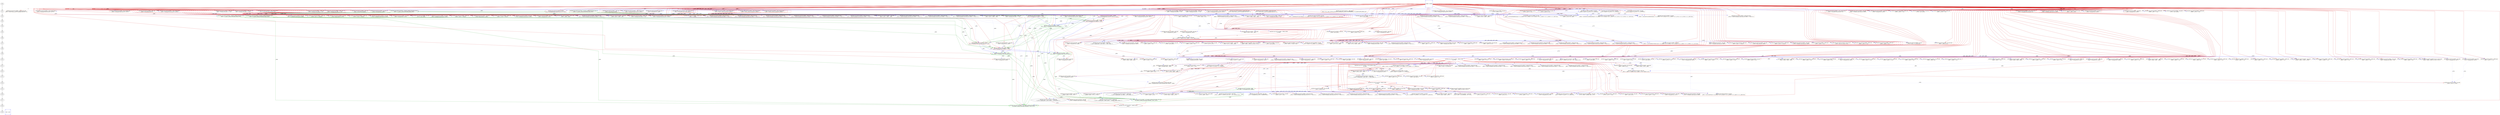 digraph G {
//Scheduling solution
splines=polyline;
//Control Step: 0
CS0 [style=plaintext]
{rank=same; CS0 0 ;}
//Control Step: 1
CS1 [style=plaintext]
{rank=same; CS1 36 13 8 31 37 95 109 51 94 105 106 27 5 4 10 16 30 46 54 88 103 110 2 7 14 53 85 102 34 104 107 32 3 57 25 28 6 26 86 89 77 56 12 108 45 11 29 9 17 ;}
//Control Step: 2
CS2 [style=plaintext]
{rank=same; CS2 81 92 99 101 18 21 60 80 91 58 19 24 44 75 78 93 55 38 100 23 67 22 47 64 71 73 68 74 52 20 63 42 69 76 50 48 49 59 70 41 33 79 87 15 72 90 96 40 43 39 97 98 ;}
//Control Step: 3
CS3 [style=plaintext]
{rank=same; CS3 35 ;}
//Control Step: 4
CS4 [style=plaintext]
{rank=same; CS4 61 ;}
//Control Step: 5
CS5 [style=plaintext]
{rank=same; CS5 82 83 84 66 62 111 65 ;}
//Control Step: 6
CS6 [style=plaintext]
{rank=same; CS6 113 ;}
//Control Step: 7
CS7 [style=plaintext]
{rank=same; CS7 134 158 157 138 140 162 163 117 112 147 161 129 116 160 156 118 152 146 114 139 133 136 145 154 155 142 137 119 132 115 164 153 159 131 130 135 141 143 144 ;}
//Control Step: 8
CS8 [style=plaintext]
{rank=same; CS8 120 ;}
//Control Step: 9
CS9 [style=plaintext]
{rank=same; CS9 121 122 ;}
//Control Step: 10
CS10 [style=plaintext]
{rank=same; CS10 214 189 182 216 196 169 171 125 178 148 203 208 179 188 205 151 177 192 197 194 149 191 217 185 210 167 168 174 211 218 213 209 124 170 126 184 123 173 183 198 190 202 172 181 206 165 212 180 201 199 215 127 186 195 200 187 219 193 176 166 175 207 128 204 150 ;}
//Control Step: 11
CS11 [style=plaintext]
{rank=same; CS11 226 228 232 229 231 236 237 227 233 234 221 235 230 ;}
//Control Step: 12
CS12 [style=plaintext]
{rank=same; CS12 244 240 238 243 242 241 ;}
//Control Step: 13
CS13 [style=plaintext]
{rank=same; CS13 247 246 248 239 245 ;}
//Control Step: 14
CS14 [style=plaintext]
{rank=same; CS14 220 222 223 ;}
//Control Step: 15
CS15 [style=plaintext]
{rank=same; CS15 256 255 260 225 257 258 261 259 ;}
//Control Step: 16
CS16 [style=plaintext]
{rank=same; CS16 275 224 271 286 265 267 281 287 288 266 273 279 278 264 276 272 268 262 280 282 270 274 277 283 263 269 284 285 ;}
//Control Step: 17
CS17 [style=plaintext]
{rank=same; CS17 251 250 249 253 ;}
//Control Step: 18
CS18 [style=plaintext]
{rank=same; CS18 252 254 ;}
//Control Step: 19
CS19 [style=plaintext]
{rank=same; CS19 1 ;}
CS0-> CS1;
CS1-> CS2;
CS2-> CS3;
CS3-> CS4;
CS4-> CS5;
CS5-> CS6;
CS6-> CS7;
CS7-> CS8;
CS8-> CS9;
CS9-> CS10;
CS10-> CS11;
CS11-> CS12;
CS12-> CS13;
CS13-> CS14;
CS14-> CS15;
CS15-> CS16;
CS16-> CS17;
CS17-> CS18;
CS18-> CS19;
0[color=blue,shape=Msquare,label="ENTRY - ENTRY"];
1[color=blue,shape=Msquare,label="EXIT - EXIT"];
2[color=burlywood,shape=box,label="add_float_top_424776_424806 - addr_expr\n_9561 = (&(internal_424865));\n"];
3[color=burlywood,shape=box,label="add_float_top_424776_424807 - addr_expr\n_9562 = (&(internal_424869));\n"];
4[color=burlywood,shape=box,label="add_float_top_424776_424808 - addr_expr\n_9563 = (&(internal_424873));\n"];
5[color=burlywood,shape=box,label="add_float_top_424776_424809 - view_convert_expr\n_9564 = ((unsigned long long int*) (a));\n"];
6[color=green,shape=box,label="add_float_top_424776_425780 - a_bambu_artificial_ParmMgr_Read\n_9832 = a_bambu_artificial_ParmMgr_Read(_9564);\n"];
7[color=burlywood,shape=box,label="add_float_top_424776_425782 - nop_expr\n_9566 = (unsigned long long int) (_9832);\n"];
8[color=burlywood,shape=box,label="add_float_top_424776_424811 - nop_expr\n_9567 = (unsigned int) (_9566);\n"];
9[color=burlywood,shape=box,label="add_float_top_424776_424812 - lshift_expr\n_9568 = _9567 << (6u);\n"];
10[color=burlywood,shape=box,label="add_float_top_424776_425501 - nop_expr\n_9742 = (int) (_9568);\n"];
11[color=burlywood,shape=box,label="add_float_top_424776_424813 - rshift_expr\n_9569 = _9742 >> (6u);\n"];
12[color=burlywood,shape=box,label="add_float_top_424776_424815 - view_convert_expr\n_9571 = ((unsigned long long int*) (_9561));\n"];
13[color=red,shape=box,label="add_float_top_424776_424816 - STORE\nif(1u) (*((unsigned long long int*)(_9571))) = 0LLU;\n"];
14[color=burlywood,shape=box,label="add_float_top_424776_425503 - nop_expr\n_9743 = (unsigned int) (_9569);\n"];
15[color=red,shape=box,label="add_float_top_424776_424818 - STORE\nif(1u) (*((unsigned int*)(_9561))) = _9743;\n"];
16[color=burlywood,shape=box,label="add_float_top_424776_424819 - pointer_plus_expr\n_9575 = (struct class_ac_int*)(((unsigned char*)a) + 8);\n"];
17[color=burlywood,shape=box,label="add_float_top_424776_424820 - view_convert_expr\n_9576 = ((unsigned long long int*) (_9575));\n"];
18[color=green,shape=box,label="add_float_top_424776_425786 - a_bambu_artificial_ParmMgr_Read\n_9833 = a_bambu_artificial_ParmMgr_Read(_9576);\n"];
19[color=burlywood,shape=box,label="add_float_top_424776_425788 - nop_expr\n_9577 = (unsigned long long int) (_9833);\n"];
20[color=burlywood,shape=box,label="add_float_top_424776_424822 - lshift_expr\n_9578 = _9577 << (56LLU);\n"];
21[color=burlywood,shape=box,label="add_float_top_424776_425506 - nop_expr\n_9744 = (long long int) (_9578);\n"];
22[color=burlywood,shape=box,label="add_float_top_424776_424823 - rshift_expr\n_9579 = _9744 >> (56LLU);\n"];
23[color=burlywood,shape=box,label="add_float_top_424776_425509 - nop_expr\n_9745 = (unsigned long long int) (_9579);\n"];
24[color=burlywood,shape=box,label="add_float_top_424776_424824 - nop_expr\n_9580 = (unsigned int) (_9745);\n"];
25[color=burlywood,shape=box,label="add_float_top_424776_424825 - view_convert_expr\n_9581 = ((unsigned long long int*) (b));\n"];
26[color=green,shape=box,label="add_float_top_424776_425798 - b_bambu_artificial_ParmMgr_Read\n_9834 = b_bambu_artificial_ParmMgr_Read(_9581);\n"];
27[color=burlywood,shape=box,label="add_float_top_424776_425800 - nop_expr\n_9582 = (unsigned long long int) (_9834);\n"];
28[color=burlywood,shape=box,label="add_float_top_424776_424827 - nop_expr\n_9583 = (unsigned int) (_9582);\n"];
29[color=burlywood,shape=box,label="add_float_top_424776_424828 - lshift_expr\n_9584 = _9583 << (6u);\n"];
30[color=burlywood,shape=box,label="add_float_top_424776_425512 - nop_expr\n_9746 = (int) (_9584);\n"];
31[color=burlywood,shape=box,label="add_float_top_424776_424829 - rshift_expr\n_9585 = _9746 >> (6u);\n"];
32[color=burlywood,shape=box,label="add_float_top_424776_424831 - view_convert_expr\n_9587 = ((unsigned long long int*) (_9562));\n"];
33[color=red,shape=box,label="add_float_top_424776_424832 - STORE\nif(1u) (*((unsigned long long int*)(_9587))) = 0LLU;\n"];
34[color=burlywood,shape=box,label="add_float_top_424776_425514 - nop_expr\n_9747 = (unsigned int) (_9585);\n"];
35[color=red,shape=box,label="add_float_top_424776_424834 - STORE\nif(1u) (*((unsigned int*)(_9562))) = _9747;\n"];
36[color=burlywood,shape=box,label="add_float_top_424776_424835 - pointer_plus_expr\n_9591 = (struct class_ac_int*)(((unsigned char*)b) + 8);\n"];
37[color=burlywood,shape=box,label="add_float_top_424776_424836 - view_convert_expr\n_9592 = ((unsigned long long int*) (_9591));\n"];
38[color=green,shape=box,label="add_float_top_424776_425804 - b_bambu_artificial_ParmMgr_Read\n_9835 = b_bambu_artificial_ParmMgr_Read(_9592);\n"];
39[color=burlywood,shape=box,label="add_float_top_424776_425806 - nop_expr\n_9593 = (unsigned long long int) (_9835);\n"];
40[color=burlywood,shape=box,label="add_float_top_424776_424838 - lshift_expr\n_9594 = _9593 << (56LLU);\n"];
41[color=burlywood,shape=box,label="add_float_top_424776_425517 - nop_expr\n_9748 = (long long int) (_9594);\n"];
42[color=burlywood,shape=box,label="add_float_top_424776_424839 - rshift_expr\n_9595 = _9748 >> (56LLU);\n"];
43[color=burlywood,shape=box,label="add_float_top_424776_425520 - nop_expr\n_9749 = (unsigned long long int) (_9595);\n"];
44[color=burlywood,shape=box,label="add_float_top_424776_424840 - nop_expr\n_9596 = (unsigned int) (_9749);\n"];
45[color=burlywood,shape=box,label="add_float_top_424776_425526 - eq_expr\n_9750 = _9567 == (0u);\n"];
46[color=burlywood,shape=box,label="add_float_top_424776_425529 - eq_expr\n_9751 = _9583 == (0u);\n"];
47[color=burlywood,shape=box,label="add_float_top_424776_424843 - minus_expr\n_9599 = _9580 - _9596;\n"];
48[color=burlywood,shape=box,label="add_float_top_424776_424846 - negate_expr\n_9602 =  -(_9599);\n"];
49[color=burlywood,shape=box,label="add_float_top_424776_426340 - extract_bit_expr\n_9972 = (_Bool)(((unsigned long long int)(_9599) >> 31LLU) & 1);\n"];
50[color=burlywood,shape=box,label="add_float_top_424776_424847 - cond_expr\n_9603 = _9972 ? _9602 : _9599;\n"];
51[color=burlywood,shape=box,label="add_float_top_424776_425544 - lut_expr\n_9755 = (14LLU>>(((_9751)<<1) | (_9750)))&1;\n"];
52[color=burlywood,shape=box,label="add_float_top_424776_424848 - cond_expr\n_9604 = _9755 ? 0u : _9603;\n"];
53[color=burlywood,shape=box,label="add_float_top_424776_424850 - view_convert_expr\n_9606 = ((struct class_ac_fixed_0*) (_9562));\n"];
54[color=burlywood,shape=box,label="add_float_top_424776_424851 - view_convert_expr\n_9607 = ((struct class_ac_fixed_0*) (_9561));\n"];
55[color=burlywood,shape=box,label="add_float_top_424776_426344 - extract_bit_expr\n_9973 = (_Bool)(((unsigned long long int)(_9599) >> 31LLU) & 1);\n"];
56[color=burlywood,shape=box,label="add_float_top_424776_425846 - rshift_expr\n_9839 = (unsigned int)_9607 >> (3u);\n"];
57[color=burlywood,shape=box,label="add_float_top_424776_425851 - rshift_expr\n_9840 = (unsigned int)_9606 >> (3u);\n"];
58[color=burlywood,shape=box,label="add_float_top_424776_424852 - cond_expr\n_9841 = _9973 ? _9839 : _9840;\n"];
59[color=burlywood,shape=box,label="add_float_top_424776_425855 - lshift_expr\n_9608 = (unsigned int)_9841 << (3u);\n"];
60[color=burlywood,shape=box,label="add_float_top_424776_424853 - view_convert_expr\n_9609 = ((unsigned long long int*) (_9608));\n"];
61[color=green,shape=box,label="add_float_top_424776_424854 - LOAD\nif(1u) _9610 = (*((unsigned long long int*)(_9609)));\n"];
62[color=burlywood,shape=box,label="add_float_top_424776_424855 - nop_expr\n_9611 = (unsigned int) (_9610);\n"];
63[color=burlywood,shape=box,label="add_float_top_424776_424856 - bit_and_expr\n_9612 = _9604 & (31u);\n"];
64[color=burlywood,shape=box,label="add_float_top_424776_425552 - gt_expr\n_9758 = _9604 > (31u);\n"];
65[color=burlywood,shape=box,label="add_float_top_424776_425556 - nop_expr\n_9759 = (int) (_9611);\n"];
66[color=burlywood,shape=box,label="add_float_top_424776_424859 - rshift_expr\n_9615 = _9759 >> (31u);\n"];
67[color=burlywood,shape=box,label="add_float_top_424776_426540 - extract_bit_expr\n_10023 = (_Bool)(((unsigned long long int)(_9602) >> 0LLU) & 1);\n"];
68[color=burlywood,shape=box,label="add_float_top_424776_426543 - extract_bit_expr\n_10024 = (_Bool)(((unsigned long long int)(_9599) >> 0LLU) & 1);\n"];
69[color=burlywood,shape=box,label="add_float_top_424776_426547 - extract_bit_expr\n_10025 = (_Bool)(((unsigned long long int)(_9602) >> 1LLU) & 1);\n"];
70[color=burlywood,shape=box,label="add_float_top_424776_426550 - extract_bit_expr\n_10026 = (_Bool)(((unsigned long long int)(_9599) >> 1LLU) & 1);\n"];
71[color=burlywood,shape=box,label="add_float_top_424776_426554 - extract_bit_expr\n_10027 = (_Bool)(((unsigned long long int)(_9602) >> 2LLU) & 1);\n"];
72[color=burlywood,shape=box,label="add_float_top_424776_426557 - extract_bit_expr\n_10028 = (_Bool)(((unsigned long long int)(_9599) >> 2LLU) & 1);\n"];
73[color=burlywood,shape=box,label="add_float_top_424776_426561 - extract_bit_expr\n_10029 = (_Bool)(((unsigned long long int)(_9602) >> 3LLU) & 1);\n"];
74[color=burlywood,shape=box,label="add_float_top_424776_426564 - extract_bit_expr\n_10030 = (_Bool)(((unsigned long long int)(_9599) >> 3LLU) & 1);\n"];
75[color=burlywood,shape=box,label="add_float_top_424776_426568 - extract_bit_expr\n_10031 = (_Bool)(((unsigned long long int)(_9602) >> 4LLU) & 1);\n"];
76[color=burlywood,shape=box,label="add_float_top_424776_426571 - extract_bit_expr\n_10032 = (_Bool)(((unsigned long long int)(_9599) >> 4LLU) & 1);\n"];
77[color=burlywood,shape=box,label="add_float_top_424776_426804 - lut_expr\n_10092 = (1LLU>>(((_9751)<<1) | (_9750)))&1;\n"];
78[color=burlywood,shape=box,label="add_float_top_424776_426808 - lut_expr\n_10093 = (9575818564993023LLU>>(((_10092)<<5) | ((_10032)<<4) | ((_10031)<<3) | ((_10030)<<2) | ((_10029)<<1) | (_9972)))&1;\n"];
79[color=burlywood,shape=box,label="add_float_top_424776_426812 - lut_expr\n_10094 = (18230287613300834304LLU>>(((_10093)<<5) | ((_10028)<<4) | ((_10027)<<3) | ((_9751)<<2) | ((_9750)<<1) | (_9972)))&1;\n"];
80[color=burlywood,shape=box,label="add_float_top_424776_426815 - lut_expr\n_10095 = (18230287613300834304LLU>>(((_10094)<<5) | ((_10026)<<4) | ((_10025)<<3) | ((_9751)<<2) | ((_9750)<<1) | (_9972)))&1;\n"];
81[color=burlywood,shape=box,label="add_float_top_424776_425559 - lut_expr\n_9760 = (18385945478723337984LLU>>(((_10095)<<5) | ((_10092)<<4) | ((_9758)<<3) | ((_10024)<<2) | ((_10023)<<1) | (_9972)))&1;\n"];
82[color=burlywood,shape=box,label="add_float_top_424776_425566 - nop_expr\n_9763 = (unsigned int) (_9615);\n"];
83[color=burlywood,shape=box,label="add_float_top_424776_425561 - nop_expr\n_9761 = (unsigned int) (_9615);\n"];
84[color=burlywood,shape=box,label="add_float_top_424776_425021 - cond_expr\n_9618 = _9758 ? _9761 : _9611;\n"];
85[color=burlywood,shape=box,label="add_float_top_424776_425031 - view_convert_expr\n_9621 = ((unsigned long long int*) (_9563));\n"];
86[color=burlywood,shape=box,label="add_float_top_424776_425037 - view_convert_expr\n_9627 = ((struct class_ac_fixed_0*) (_9563));\n"];
87[color=burlywood,shape=box,label="add_float_top_424776_426368 - extract_bit_expr\n_9979 = (_Bool)(((unsigned long long int)(_9599) >> 31LLU) & 1);\n"];
88[color=burlywood,shape=box,label="add_float_top_424776_425870 - rshift_expr\n_9846 = (unsigned int)_9627 >> (3u);\n"];
89[color=burlywood,shape=box,label="add_float_top_424776_425873 - rshift_expr\n_9847 = (unsigned int)_9607 >> (3u);\n"];
90[color=burlywood,shape=box,label="add_float_top_424776_425038 - cond_expr\n_9848 = _9979 ? _9846 : _9847;\n"];
91[color=burlywood,shape=box,label="add_float_top_424776_425877 - lshift_expr\n_9628 = (unsigned int)_9848 << (3u);\n"];
92[color=burlywood,shape=box,label="add_float_top_424776_425039 - view_convert_expr\n_9629 = ((unsigned long long int*) (_9628));\n"];
93[color=burlywood,shape=box,label="add_float_top_424776_426372 - extract_bit_expr\n_9980 = (_Bool)(((unsigned long long int)(_9599) >> 31LLU) & 1);\n"];
94[color=burlywood,shape=box,label="add_float_top_424776_425884 - rshift_expr\n_9851 = (unsigned int)_9606 >> (3u);\n"];
95[color=burlywood,shape=box,label="add_float_top_424776_425887 - rshift_expr\n_9852 = (unsigned int)_9627 >> (3u);\n"];
96[color=burlywood,shape=box,label="add_float_top_424776_425041 - cond_expr\n_9853 = _9980 ? _9851 : _9852;\n"];
97[color=burlywood,shape=box,label="add_float_top_424776_425891 - lshift_expr\n_9631 = (unsigned int)_9853 << (3u);\n"];
98[color=burlywood,shape=box,label="add_float_top_424776_425042 - view_convert_expr\n_9632 = ((unsigned long long int*) (_9631));\n"];
99[color=burlywood,shape=box,label="add_float_top_424776_425049 - cond_expr\n_9639 = _9750 ? _9596 : _9580;\n"];
100[color=burlywood,shape=box,label="add_float_top_424776_425586 - nop_expr\n_9770 = (int) (_9580);\n"];
101[color=burlywood,shape=box,label="add_float_top_424776_425588 - nop_expr\n_9771 = (int) (_9596);\n"];
102[color=burlywood,shape=box,label="add_float_top_424776_425597 - lut_expr\n_9774 = (14LLU>>(((_9751)<<1) | (_9750)))&1;\n"];
103[color=burlywood,shape=box,label="add_float_top_424776_425053 - bit_ior_expr\n_9643 = _9582 | _9566;\n"];
104[color=burlywood,shape=box,label="add_float_top_424776_425054 - nop_expr\n_9644 = (unsigned int) (_9643);\n"];
105[color=burlywood,shape=box,label="add_float_top_424776_425599 - eq_expr\n_9775 = _9644 == (0u);\n"];
106[color=burlywood,shape=box,label="add_float_top_424776_425711 - addr_expr\n_9814 = (&(__const__ZN10ac_private20iv_leading_bits_baseILi1ELb0EEEjRKNS_7iv_baseIXT_EXT0_EEEbi_tab));\n"];
107[color=burlywood,shape=box,label="add_float_top_424776_425706 - view_convert_expr\n_9812 = ((unsigned char(*)[16]) (_9814));\n"];
108[color=burlywood,shape=box,label="add_float_top_424776_425245 - view_convert_expr\n_9727 = ((unsigned long long int*) (res));\n"];
109[color=burlywood,shape=box,label="add_float_top_424776_425248 - pointer_plus_expr\n_9730 = (struct class_ac_int*)(((unsigned char*)res) + 8);\n"];
110[color=burlywood,shape=box,label="add_float_top_424776_425249 - view_convert_expr\n_9731 = ((unsigned long long int*) (_9730));\n"];
111[color=red,shape=diamond,label="add_float_top_424776_424861 - READ_COND\nif (_9760)\n"];
112[label="add_float_top_424776_425029 - gimple_phi\n/* _9619 = gimple_phi(<_9618, BB2>, <_9617, BB4>) */\n"];
113[color=burlywood,shape=box,label="add_float_top_424776_425025 - fshl_expr\n_9617 = (_9763 << (_9612 % 32)) | (_9611 >> (32 - (_9612 % 32)));\n"];
114[color=burlywood,shape=box,label="add_float_top_424776_425030 - nop_expr\n_9620 = (unsigned long long int) (_9619);\n"];
115[color=red,shape=box,label="add_float_top_424776_425032 - STORE\nif(1u) (*((unsigned long long int*)(_9621))) = _9620;\n"];
116[color=burlywood,shape=box,label="add_float_top_424776_425033 - lshift_expr\n_9623 = _9619 << (6u);\n"];
117[color=burlywood,shape=box,label="add_float_top_424776_425569 - nop_expr\n_9764 = (int) (_9623);\n"];
118[color=burlywood,shape=box,label="add_float_top_424776_425034 - rshift_expr\n_9624 = _9764 >> (6u);\n"];
119[color=burlywood,shape=box,label="add_float_top_424776_425571 - nop_expr\n_9765 = (unsigned int) (_9624);\n"];
120[color=red,shape=box,label="add_float_top_424776_425036 - STORE\nif(1u) (*((unsigned int*)(_9563))) = _9765;\n"];
121[color=green,shape=box,label="add_float_top_424776_425040 - LOAD\nif(1u) _9630 = (*((unsigned long long int*)(_9629)));\n"];
122[color=green,shape=box,label="add_float_top_424776_425043 - LOAD\nif(1u) _9633 = (*((unsigned long long int*)(_9632)));\n"];
123[color=burlywood,shape=box,label="add_float_top_424776_425044 - nop_expr\n_9634 = (unsigned int) (_9630);\n"];
124[color=burlywood,shape=box,label="add_float_top_424776_425045 - nop_expr\n_9635 = (unsigned int) (_9633);\n"];
125[color=burlywood,shape=box,label="add_float_top_424776_425046 - plus_expr\n_9636 = (unsigned int)(_9635 + _9634);\n"];
126[color=burlywood,shape=box,label="add_float_top_424776_425047 - lshift_expr\n_9637 = _9636 << (6u);\n"];
127[color=burlywood,shape=box,label="add_float_top_424776_425580 - nop_expr\n_9768 = (int) (_9637);\n"];
128[color=burlywood,shape=box,label="add_float_top_424776_425048 - rshift_expr\n_9638 = _9768 >> (7u);\n"];
129[color=burlywood,shape=box,label="add_float_top_424776_425590 - gt_expr\n_9772 = _9770 > _9771;\n"];
130[color=burlywood,shape=box,label="add_float_top_424776_425051 - cond_expr\n_9641 = _9772 ? _9580 : _9596;\n"];
131[color=burlywood,shape=box,label="add_float_top_424776_425052 - cond_expr\n_9642 = _9774 ? _9639 : _9641;\n"];
132[color=burlywood,shape=box,label="add_float_top_424776_425056 - plus_expr\n_9646 = (unsigned int)(_9642 + (1u));\n"];
133[color=burlywood,shape=box,label="add_float_top_424776_425057 - cond_expr\n_9647 = _9775 ? 0u : _9646;\n"];
134[color=burlywood,shape=box,label="add_float_top_424776_425911 - rshift_expr\n_9859 = _9647 >> (7u);\n"];
135[color=burlywood,shape=box,label="add_float_top_424776_425916 - plus_expr\n_9860 = (unsigned int)(_9859 + (1u));\n"];
136[color=burlywood,shape=box,label="add_float_top_424776_425919 - lshift_expr\n_9861 = _9860 << (7u);\n"];
137[color=burlywood,shape=box,label="add_float_top_424776_425923 - bit_and_expr\n_9862 = _9647 & (127u);\n"];
138[color=burlywood,shape=box,label="add_float_top_424776_425058 - bit_ior_concat_expr\n_9648 = _9861 | (_9862 & ((1ULL<<7u)-1));\n"];
139[color=burlywood,shape=box,label="add_float_top_424776_426575 - extract_bit_expr\n_10033 = (_Bool)(((unsigned long long int)(_9860) >> 2LLU) & 1);\n"];
140[color=burlywood,shape=box,label="add_float_top_424776_425609 - lut_expr\n_9778 = (1LLU>>((_10033)))&1;\n"];
141[color=burlywood,shape=box,label="add_float_top_424776_425155 - nop_expr\n_9651 = (unsigned long long int) (_9647);\n"];
142[color=burlywood,shape=box,label="add_float_top_424776_425156 - lshift_expr\n_9652 = _9651 << (55LLU);\n"];
143[color=burlywood,shape=box,label="add_float_top_424776_425629 - nop_expr\n_9785 = (long long int) (_9652);\n"];
144[color=burlywood,shape=box,label="add_float_top_424776_425157 - rshift_expr\n_9653 = _9785 >> (55LLU);\n"];
145[color=burlywood,shape=box,label="add_float_top_424776_425632 - nop_expr\n_9786 = (unsigned long long int) (_9653);\n"];
146[color=burlywood,shape=box,label="add_float_top_424776_425158 - nop_expr\n_9654 = (unsigned int) (_9786);\n"];
147[color=burlywood,shape=box,label="add_float_top_424776_425635 - nop_expr\n_9787 = (int) (_9654);\n"];
148[color=burlywood,shape=box,label="add_float_top_424776_425656 - nop_expr\n_9794 = (int) (_9637);\n"];
149[color=burlywood,shape=box,label="add_float_top_424776_425202 - rshift_expr\n_9667 = _9794 >> (31u);\n"];
150[color=burlywood,shape=box,label="add_float_top_424776_425675 - nop_expr\n_9801 = (unsigned int) (_9667);\n"];
151[color=burlywood,shape=box,label="add_float_top_424776_425677 - nop_expr\n_9802 = (unsigned int) (_9638);\n"];
152[color=burlywood,shape=box,label="add_float_top_424776_425181 - bit_and_expr\n_9658 = _9654 & (31u);\n"];
153[color=burlywood,shape=box,label="add_float_top_424776_425960 - rshift_expr\n_9873 = _9654 >> (5u);\n"];
154[color=burlywood,shape=box,label="add_float_top_424776_425182 - bit_and_expr\n_9874 = _9873 & (134217727u);\n"];
155[color=burlywood,shape=box,label="add_float_top_424776_425965 - lshift_expr\n_9659 = _9874 << (5u);\n"];
156[color=burlywood,shape=box,label="add_float_top_424776_425968 - rshift_expr\n_9876 = _9659 >> (5u);\n"];
157[color=burlywood,shape=box,label="add_float_top_424776_425643 - ne_expr\n_9790 = _9876 != (134217724u);\n"];
158[color=burlywood,shape=box,label="add_float_top_424776_426759 - extract_bit_expr\n_10080 = (_Bool)(((unsigned long long int)(_9646) >> 0LLU) & 1);\n"];
159[color=burlywood,shape=box,label="add_float_top_424776_426766 - extract_bit_expr\n_10082 = (_Bool)(((unsigned long long int)(_9646) >> 1LLU) & 1);\n"];
160[color=burlywood,shape=box,label="add_float_top_424776_426773 - extract_bit_expr\n_10084 = (_Bool)(((unsigned long long int)(_9646) >> 2LLU) & 1);\n"];
161[color=burlywood,shape=box,label="add_float_top_424776_426780 - extract_bit_expr\n_10086 = (_Bool)(((unsigned long long int)(_9646) >> 3LLU) & 1);\n"];
162[color=burlywood,shape=box,label="add_float_top_424776_426787 - extract_bit_expr\n_10088 = (_Bool)(((unsigned long long int)(_9646) >> 4LLU) & 1);\n"];
163[color=burlywood,shape=box,label="add_float_top_424776_426822 - lut_expr\n_10096 = (12297829382473034411LLU>>(((_10088)<<5) | ((_10086)<<4) | ((_10084)<<3) | ((_10082)<<2) | ((_10080)<<1) | (_9775)))&1;\n"];
164[color=burlywood,shape=box,label="add_float_top_424776_425650 - lut_expr\n_9792 = (14LLU>>(((_10096)<<1) | (_9790)))&1;\n"];
165[color=burlywood,shape=box,label="add_float_top_424776_425667 - nop_expr\n_9798 = (unsigned int) (_9638);\n"];
166[color=burlywood,shape=box,label="add_float_top_424776_425220 - fshl_expr\n_9663 = (_9798 << (_9658 % 32)) | (0u >> (32 - (_9658 % 32)));\n"];
167[color=burlywood,shape=box,label="add_float_top_424776_425217 - cond_expr\n_9664 = _9790 ? 0 : _9638;\n"];
168[color=burlywood,shape=box,label="add_float_top_424776_425483 - nop_expr\n_9736 = (unsigned int) (_9664);\n"];
169[color=burlywood,shape=box,label="add_float_top_424776_425944 - rshift_expr\n_9868 = _9637 >> (7u);\n"];
170[color=burlywood,shape=box,label="add_float_top_424776_425136 - bit_and_expr\n_9869 = _9868 & (33554431u);\n"];
171[color=burlywood,shape=box,label="add_float_top_424776_425948 - lshift_expr\n_9675 = _9869 << (7u);\n"];
172[color=burlywood,shape=box,label="add_float_top_424776_425612 - nop_expr\n_9779 = (int) (_9675);\n"];
173[color=burlywood,shape=box,label="add_float_top_424776_425137 - rshift_expr\n_9676 = _9779 >> (7u);\n"];
174[color=burlywood,shape=box,label="add_float_top_424776_425615 - nop_expr\n_9780 = (int) (_9637);\n"];
175[color=burlywood,shape=box,label="add_float_top_424776_425138 - rshift_expr\n_9677 = _9780 >> (31u);\n"];
176[color=burlywood,shape=box,label="add_float_top_424776_425618 - nop_expr\n_9781 = (unsigned int) (_9676);\n"];
177[color=burlywood,shape=box,label="add_float_top_424776_425620 - nop_expr\n_9782 = (unsigned int) (_9677);\n"];
178[color=burlywood,shape=box,label="add_float_top_424776_425495 - nop_expr\n_9740 = (unsigned int) (_9677);\n"];
179[color=burlywood,shape=box,label="add_float_top_424776_425498 - nop_expr\n_9741 = (unsigned int) (_9676);\n"];
180[color=burlywood,shape=box,label="add_float_top_424776_425320 - bit_xor_expr\n_9681 = _9741 ^ _9740;\n"];
181[color=burlywood,shape=box,label="add_float_top_424776_425328 - rshift_expr\n_9682 = _9681 >> (16u);\n"];
182[color=burlywood,shape=box,label="add_float_top_424776_425679 - eq_expr\n_9803 = _9682 == (0u);\n"];
183[color=burlywood,shape=box,label="add_float_top_424776_425313 - cond_expr\n_9684 = _9803 ? _9681 : _9682;\n"];
184[color=burlywood,shape=box,label="add_float_top_424776_426170 - nop_expr\n_9931 = (unsigned int) (_9803);\n"];
185[color=burlywood,shape=box,label="add_float_top_424776_426173 - lshift_expr\n_9932 = _9931 << (31u);\n"];
186[color=burlywood,shape=box,label="add_float_top_424776_426176 - rshift_expr\n_9933 = _9932 >> (31u);\n"];
187[color=burlywood,shape=box,label="add_float_top_424776_425998 - lshift_expr\n_9685 = _9933 << (4u);\n"];
188[color=burlywood,shape=box,label="add_float_top_424776_425332 - rshift_expr\n_9686 = _9684 >> (8u);\n"];
189[color=burlywood,shape=box,label="add_float_top_424776_425688 - eq_expr\n_9806 = _9686 == (0u);\n"];
190[color=burlywood,shape=box,label="add_float_top_424776_425341 - bit_ior_expr\n_9688 = _9685 | (8u);\n"];
191[color=burlywood,shape=box,label="add_float_top_424776_425306 - cond_expr\n_9689 = _9806 ? _9684 : _9686;\n"];
192[color=burlywood,shape=box,label="add_float_top_424776_426010 - rshift_expr\n_9887 = _9688 >> (3u);\n"];
193[color=burlywood,shape=box,label="add_float_top_424776_426013 - rshift_expr\n_9888 = _9685 >> (3u);\n"];
194[color=burlywood,shape=box,label="add_float_top_424776_425337 - cond_expr\n_9889 = _9806 ? _9887 : _9888;\n"];
195[color=burlywood,shape=box,label="add_float_top_424776_426017 - lshift_expr\n_9690 = _9889 << (3u);\n"];
196[color=burlywood,shape=box,label="add_float_top_424776_425301 - rshift_expr\n_9691 = _9689 >> (4u);\n"];
197[color=burlywood,shape=box,label="add_float_top_424776_425697 - eq_expr\n_9809 = _9691 == (0u);\n"];
198[color=burlywood,shape=box,label="add_float_top_424776_425334 - bit_ior_expr\n_9693 = _9690 | (4u);\n"];
199[color=burlywood,shape=box,label="add_float_top_424776_425371 - cond_expr\n_9694 = _9809 ? _9689 : _9691;\n"];
200[color=burlywood,shape=box,label="add_float_top_424776_426029 - rshift_expr\n_9893 = _9693 >> (2u);\n"];
201[color=burlywood,shape=box,label="add_float_top_424776_426032 - rshift_expr\n_9894 = _9690 >> (2u);\n"];
202[color=burlywood,shape=box,label="add_float_top_424776_426680 - rshift_expr\n_10058 = _9893 >> (1u);\n"];
203[color=burlywood,shape=box,label="add_float_top_424776_426683 - rshift_expr\n_10059 = _9894 >> (1u);\n"];
204[color=burlywood,shape=box,label="add_float_top_424776_425293 - cond_expr\n_10060 = _9809 ? _10058 : _10059;\n"];
205[color=burlywood,shape=box,label="add_float_top_424776_426687 - lshift_expr\n_9895 = _10060 << (1u);\n"];
206[color=burlywood,shape=box,label="add_float_top_424776_426036 - lshift_expr\n_9695 = _9895 << (2u);\n"];
207[color=burlywood,shape=box,label="add_float_top_424776_426039 - rshift_expr\n_9897 = _9695 >> (3u);\n"];
208[color=burlywood,shape=box,label="add_float_top_424776_426041 - plus_expr\n_9898 = (unsigned int)(_9897 + (3u));\n"];
209[color=burlywood,shape=box,label="add_float_top_424776_426044 - lshift_expr\n_9899 = _9898 << (3u);\n"];
210[color=burlywood,shape=box,label="add_float_top_424776_426048 - nop_expr\n_9935 = (unsigned int) (_9809);\n"];
211[color=burlywood,shape=box,label="add_float_top_424776_426187 - lshift_expr\n_9900 = _9935 << (2u);\n"];
212[color=burlywood,shape=box,label="add_float_top_424776_425289 - bit_ior_concat_expr\n_9699 = _9899 | (_9900 & ((1ULL<<3u)-1));\n"];
213[color=burlywood,shape=box,label="add_float_top_424776_426053 - rshift_expr\n_9901 = _9699 >> (2u);\n"];
214[color=burlywood,shape=box,label="add_float_top_424776_426073 - rshift_expr\n_9907 = _9675 >> (7u);\n"];
215[color=burlywood,shape=box,label="add_float_top_424776_425719 - eq_expr\n_9817 = _9907 == (0u);\n"];
216[color=burlywood,shape=box,label="add_float_top_424776_425725 - nop_expr\n_9819 = (unsigned int) (_9676);\n"];
217[color=burlywood,shape=box,label="add_float_top_424776_425727 - nop_expr\n_9820 = (unsigned int) (_9638);\n"];
218[color=burlywood,shape=box,label="add_float_top_424776_426792 - extract_bit_expr\n_10089 = (_Bool)(((unsigned long long int)(_9636) >> 25LLU) & 1);\n"];
219[color=red,shape=diamond,label="add_float_top_424776_425061 - READ_COND\nif (_9778)\n"];
220[color=burlywood,shape=box,label="add_float_top_424776_425622 - eq_expr\n_9783 = _9781 == _9782;\n"];
221[color=burlywood,shape=box,label="add_float_top_424776_425159 - minus_expr\n_9655 = (4294967168u) - _9654;\n"];
222[color=burlywood,shape=box,label="add_float_top_424776_425353 - pointer_plus_expr\n_9696 = (unsigned char(*)[16])(((unsigned char*)_9812) + _9694);\n"];
223[color=red,shape=diamond,label="add_float_top_424776_425140 - READ_COND\nif (_9783)\n"];
224[label="add_float_top_424776_425279 - gimple_phi\n/* _9702 = gimple_phi(<24u, BB6>, <_9701, BB17>) */\n"];
225[color=green,shape=box,label="add_float_top_424776_425349 - LOAD\nif(1u) _9697 = (*((unsigned char*)(_9696)));\n"];
226[color=burlywood,shape=box,label="add_float_top_424776_425637 - gt_expr\n_9788 = _9787 > (-128);\n"];
227[color=burlywood,shape=box,label="add_float_top_424776_425200 - bit_and_expr\n_9665 = _9655 & (31u);\n"];
228[color=burlywood,shape=box,label="add_float_top_424776_426409 - extract_bit_expr\n_9989 = (_Bool)(((unsigned long long int)(_9655) >> 0LLU) & 1);\n"];
229[color=burlywood,shape=box,label="add_float_top_424776_426413 - extract_bit_expr\n_9990 = (_Bool)(((unsigned long long int)(_9655) >> 1LLU) & 1);\n"];
230[color=burlywood,shape=box,label="add_float_top_424776_426417 - extract_bit_expr\n_9991 = (_Bool)(((unsigned long long int)(_9655) >> 2LLU) & 1);\n"];
231[color=burlywood,shape=box,label="add_float_top_424776_426421 - extract_bit_expr\n_9992 = (_Bool)(((unsigned long long int)(_9655) >> 3LLU) & 1);\n"];
232[color=burlywood,shape=box,label="add_float_top_424776_426425 - extract_bit_expr\n_9993 = (_Bool)(((unsigned long long int)(_9655) >> 4LLU) & 1);\n"];
233[color=burlywood,shape=box,label="add_float_top_424776_426162 - lut_expr\n_9930 = (1LLU>>(((_9993)<<4) | ((_9992)<<3) | ((_9991)<<2) | ((_9990)<<1) | (_9989)))&1;\n"];
234[color=burlywood,shape=box,label="add_float_top_424776_426223 - lut_expr\n_9941 = (1LLU>>((_9788)))&1;\n"];
235[color=burlywood,shape=box,label="add_float_top_424776_426226 - lut_expr\n_9942 = (8LLU>>(((_9792)<<1) | (_9788)))&1;\n"];
236[color=burlywood,shape=box,label="add_float_top_424776_426229 - cond_expr\n_9943 = _9942 ? _9736 : _9663;\n"];
237[label="add_float_top_424776_426220 - MULTI_READ_COND\nif (_9941)\n"];
238[color=burlywood,shape=box,label="add_float_top_424776_425652 - gt_expr\n_9793 = _9655 > (31u);\n"];
239[label="add_float_top_424776_425224 - gimple_phi\n/* _9672 = gimple_phi(<_9943, BB7>, <_9944, BB9>) */\n"];
240[color=burlywood,shape=box,label="add_float_top_424776_425662 - lut_expr\n_9796 = (14LLU>>(((_9930)<<1) | (_9793)))&1;\n"];
241[color=burlywood,shape=box,label="add_float_top_424776_425234 - fshl_expr\n_9670 = (_9801 << (_9665 % 32)) | (_9802 >> (32 - (_9665 % 32)));\n"];
242[color=burlywood,shape=box,label="add_float_top_424776_425232 - cond_expr\n_9671 = _9793 ? _9667 : _9638;\n"];
243[color=burlywood,shape=box,label="add_float_top_424776_425486 - nop_expr\n_9737 = (unsigned int) (_9671);\n"];
244[color=burlywood,shape=box,label="add_float_top_424776_426232 - cond_expr\n_9944 = _9796 ? _9737 : _9670;\n"];
245[color=burlywood,shape=box,label="add_float_top_424776_425225 - lshift_expr\n_9673 = _9672 << (7u);\n"];
246[color=burlywood,shape=box,label="add_float_top_424776_425670 - nop_expr\n_9799 = (int) (_9673);\n"];
247[color=burlywood,shape=box,label="add_float_top_424776_425226 - rshift_expr\n_9674 = _9799 >> (7u);\n"];
248[color=burlywood,shape=box,label="add_float_top_424776_425492 - nop_expr\n_9739 = (unsigned int) (_9674);\n"];
249[label="add_float_top_424776_425243 - gimple_phi\n/* _9725 = gimple_phi(<_10090, BB18>, <4294967168LLU, BB12>) */\n"];
250[label="add_float_top_424776_425244 - gimple_phi\n/* _9726 = gimple_phi(<_10091, BB18>, <_9739, BB12>) */\n"];
251[color=burlywood,shape=box,label="add_float_top_424776_425246 - nop_expr\n_9728 = (unsigned long long int) (_9726);\n"];
252[color=green,shape=box,label="add_float_top_424776_425821 - res_bambu_artificial_ParmMgr_Write\nres_bambu_artificial_ParmMgr_Write(64u, _9728, _9727);\n"];
253[color=green,shape=box,label="add_float_top_424776_425823 - res_bambu_artificial_ParmMgr_Write\nres_bambu_artificial_ParmMgr_Write(64u, _9725, _9731);\n"];
254[label="add_float_top_424776_425251 - gimple_return\nreturn ;\n"];
255[color=burlywood,shape=box,label="add_float_top_424776_425346 - nop_expr\n_9698 = (unsigned int) (_9697);\n"];
256[color=burlywood,shape=box,label="add_float_top_424776_426056 - rshift_expr\n_9902 = _9698 >> (2u);\n"];
257[color=burlywood,shape=box,label="add_float_top_424776_426058 - plus_expr\n_9903 = (unsigned int)(_9901 + _9902);\n"];
258[color=burlywood,shape=box,label="add_float_top_424776_426061 - lshift_expr\n_9904 = _9903 << (2u);\n"];
259[color=burlywood,shape=box,label="add_float_top_424776_426065 - bit_and_expr\n_9905 = _9698 & (3u);\n"];
260[color=burlywood,shape=box,label="add_float_top_424776_425284 - bit_ior_concat_expr\n_9700 = _9904 | (_9905 & ((1ULL<<2u)-1));\n"];
261[color=burlywood,shape=box,label="add_float_top_424776_425281 - bit_and_expr\n_9701 = _9700 & (31u);\n"];
262[color=burlywood,shape=box,label="add_float_top_424776_425713 - lt_expr\n_9815 = _9648 < _9702;\n"];
263[color=burlywood,shape=box,label="add_float_top_424776_425413 - cond_expr\n_9704 = _9815 ? _9648 : _9702;\n"];
264[color=burlywood,shape=box,label="add_float_top_424776_425409 - plus_expr\n_9707 = (unsigned int)(_9704 + (4294967295u));\n"];
265[color=burlywood,shape=box,label="add_float_top_424776_425722 - gt_expr\n_9818 = _9707 > (30u);\n"];
266[color=burlywood,shape=box,label="add_float_top_424776_425415 - fshl_expr\n_9709 = (_9819 << (_9704 % 32)) | (0u >> (32 - (_9704 % 32)));\n"];
267[color=burlywood,shape=box,label="add_float_top_424776_425400 - cond_expr\n_9710 = _9818 ? _9820 : _9709;\n"];
268[color=burlywood,shape=box,label="add_float_top_424776_425397 - lshift_expr\n_9711 = _9710 << (7u);\n"];
269[color=burlywood,shape=box,label="add_float_top_424776_425386 - minus_expr\n_9712 = _9647 - _9702;\n"];
270[color=burlywood,shape=box,label="add_float_top_424776_425733 - lut_expr\n_9822 = (14LLU>>(((_9817)<<1) | (_9815)))&1;\n"];
271[color=burlywood,shape=box,label="add_float_top_424776_425266 - cond_expr\n_9713 = _9822 ? 4294967168u : _9712;\n"];
272[color=burlywood,shape=box,label="add_float_top_424776_426520 - extract_bit_expr\n_10018 = (_Bool)(((unsigned long long int)(_9712) >> 8LLU) & 1);\n"];
273[color=burlywood,shape=box,label="add_float_top_424776_426693 - extract_bit_expr\n_10063 = (_Bool)(((unsigned long long int)(_9712) >> 7LLU) & 1);\n"];
274[color=burlywood,shape=box,label="add_float_top_424776_426700 - extract_bit_expr\n_10065 = (_Bool)(((unsigned long long int)(_9712) >> 8LLU) & 1);\n"];
275[color=burlywood,shape=box,label="add_float_top_424776_425742 - lut_expr\n_9825 = (4278124287LLU>>(((_10065)<<4) | ((_10063)<<3) | ((_10018)<<2) | ((_9817)<<1) | (_9815)))&1;\n"];
276[color=burlywood,shape=box,label="add_float_top_424776_425745 - nop_expr\n_9826 = (int) (_9711);\n"];
277[color=burlywood,shape=box,label="add_float_top_424776_425393 - rshift_expr\n_9719 = _9826 >> (7u);\n"];
278[color=burlywood,shape=box,label="add_float_top_424776_425263 - lshift_expr\n_9720 = _9713 << (24u);\n"];
279[color=burlywood,shape=box,label="add_float_top_424776_425748 - nop_expr\n_9827 = (int) (_9720);\n"];
280[color=burlywood,shape=box,label="add_float_top_424776_425258 - rshift_expr\n_9721 = _9827 >> (24u);\n"];
281[color=burlywood,shape=box,label="add_float_top_424776_425751 - nop_expr\n_9828 = (unsigned int) (_9721);\n"];
282[color=burlywood,shape=box,label="add_float_top_424776_425254 - nop_expr\n_9722 = (unsigned long long int) (_9828);\n"];
283[color=burlywood,shape=box,label="add_float_top_424776_425489 - nop_expr\n_9738 = (unsigned int) (_9719);\n"];
284[color=burlywood,shape=box,label="add_float_top_424776_426656 - extract_bit_expr\n_10052 = (_Bool)(((unsigned long long int)(_9709) >> 24LLU) & 1);\n"];
285[color=burlywood,shape=box,label="add_float_top_424776_426337 - lut_expr\n_9971 = (216LLU>>(((_10052)<<2) | ((_10089)<<1) | (_9818)))&1;\n"];
286[color=burlywood,shape=box,label="add_float_top_424776_425418 - cond_expr\n_9724 = _9971 ? 4278190080u : 16777215u;\n"];
287[color=burlywood,shape=box,label="add_float_top_424776_426796 - cond_expr\n_10090 = _9825 ? _9722 : 127LLU;\n"];
288[color=burlywood,shape=box,label="add_float_top_424776_426799 - cond_expr\n_10091 = _9825 ? _9738 : _9724;\n"];
0->2 [color=red3,label=""];
5->6 [color=blue, style=dotted,label="_9564"];
6->7 [color=blue, style=dotted,label="_9832"];
7->8 [color=blue, style=dotted,label="_9566"];
8->9 [color=blue, style=dotted,label="_9567"];
9->10 [color=blue, style=dotted,label="_9568"];
10->11 [color=blue, style=dotted,label="_9742"];
12->13 [color=blue, style=dotted,label="_9571"];
14->15 [color=blue, style=dotted,label="_9743"];
16->17 [color=blue, style=dotted,label="_9575"];
17->18 [color=blue, style=dotted,label="_9576"];
18->19 [color=blue, style=dotted,label="_9833"];
19->20 [color=blue, style=dotted,label="_9577"];
20->21 [color=blue, style=dotted,label="_9578"];
21->22 [color=blue, style=dotted,label="_9744"];
22->23 [color=blue, style=dotted,label="_9579"];
23->24 [color=blue, style=dotted,label="_9745"];
25->26 [color=blue, style=dotted,label="_9581"];
26->27 [color=blue, style=dotted,label="_9834"];
27->28 [color=blue, style=dotted,label="_9582"];
28->29 [color=blue, style=dotted,label="_9583"];
29->30 [color=blue, style=dotted,label="_9584"];
30->31 [color=blue, style=dotted,label="_9746"];
32->33 [color=blue, style=dotted,label="_9587"];
34->35 [color=blue, style=dotted,label="_9747"];
36->37 [color=blue, style=dotted,label="_9591"];
37->38 [color=blue, style=dotted,label="_9592"];
38->39 [color=blue, style=dotted,label="_9835"];
39->40 [color=blue, style=dotted,label="_9593"];
40->41 [color=blue, style=dotted,label="_9594"];
41->42 [color=blue, style=dotted,label="_9748"];
42->43 [color=blue, style=dotted,label="_9595"];
43->44 [color=blue, style=dotted,label="_9749"];
47->48 [color=blue, style=dotted,label="_9599"];
49->50 [color=blue, style=dotted,label="_9972"];
51->52 [color=blue, style=dotted,label="_9755"];
57->58 [color=blue, style=dotted,label="_9840"];
58->59 [color=blue, style=dotted,label="_9841"];
59->60 [color=blue, style=dotted,label="_9608"];
60->61 [color=blue, style=dotted,label="_9609"];
61->62 [color=blue, style=dotted,label="_9610"];
65->66 [color=blue, style=dotted,label="_9759"];
77->78 [color=blue, style=dotted,label="_10092"];
78->79 [color=blue, style=dotted,label="_10093"];
79->80 [color=blue, style=dotted,label="_10094"];
80->81 [color=blue, style=dotted,label="_10095"];
83->84 [color=blue, style=dotted,label="_9761"];
89->90 [color=blue, style=dotted,label="_9847"];
90->91 [color=blue, style=dotted,label="_9848"];
91->92 [color=blue, style=dotted,label="_9628"];
95->96 [color=blue, style=dotted,label="_9852"];
96->97 [color=blue, style=dotted,label="_9853"];
97->98 [color=blue, style=dotted,label="_9631"];
103->104 [color=blue, style=dotted,label="_9643"];
104->105 [color=blue, style=dotted,label="_9644"];
106->107 [color=blue, style=dotted,label="_9814"];
109->110 [color=blue, style=dotted,label="_9730"];
111->113 [color=red3,label="F"];
113->112 [color=blue, style=dotted,label="_9617"];
112->114 [color=blue, style=dotted,label="_9619"];
114->115 [color=blue, style=dotted,label="_9620"];
116->117 [color=blue, style=dotted,label="_9623"];
117->118 [color=blue, style=dotted,label="_9764"];
118->119 [color=blue, style=dotted,label="_9624"];
119->120 [color=blue, style=dotted,label="_9765"];
120->121 [color=blue,label="_9626"];
124->125 [color=blue, style=dotted,label="_9635"];
125->126 [color=blue, style=dotted,label="_9636"];
126->127 [color=blue, style=dotted,label="_9637"];
127->128 [color=blue, style=dotted,label="_9768"];
129->130 [color=blue, style=dotted,label="_9772"];
130->131 [color=blue, style=dotted,label="_9641"];
131->132 [color=blue, style=dotted,label="_9642"];
132->133 [color=blue, style=dotted,label="_9646"];
133->134 [color=blue, style=dotted,label="_9647"];
134->135 [color=blue, style=dotted,label="_9859"];
135->136 [color=blue, style=dotted,label="_9860"];
137->138 [color=blue, style=dotted,label="_9862"];
139->140 [color=blue, style=dotted,label="_10033"];
141->142 [color=blue, style=dotted,label="_9651"];
142->143 [color=blue, style=dotted,label="_9652"];
143->144 [color=blue, style=dotted,label="_9785"];
144->145 [color=blue, style=dotted,label="_9653"];
145->146 [color=blue, style=dotted,label="_9786"];
146->147 [color=blue, style=dotted,label="_9654"];
148->149 [color=blue, style=dotted,label="_9794"];
149->150 [color=blue, style=dotted,label="_9667"];
153->154 [color=blue, style=dotted,label="_9873"];
154->155 [color=blue, style=dotted,label="_9874"];
155->156 [color=blue, style=dotted,label="_9659"];
156->157 [color=blue, style=dotted,label="_9876"];
162->163 [color=blue, style=dotted,label="_10088"];
163->164 [color=blue, style=dotted,label="_10096"];
165->166 [color=blue, style=dotted,label="_9798"];
167->168 [color=blue, style=dotted,label="_9664"];
169->170 [color=blue, style=dotted,label="_9868"];
170->171 [color=blue, style=dotted,label="_9869"];
171->172 [color=blue, style=dotted,label="_9675"];
172->173 [color=blue, style=dotted,label="_9779"];
174->175 [color=blue, style=dotted,label="_9780"];
179->180 [color=blue, style=dotted,label="_9741"];
180->181 [color=blue, style=dotted,label="_9681"];
181->182 [color=blue, style=dotted,label="_9682"];
182->183 [color=blue, style=dotted,label="_9803"];
184->185 [color=blue, style=dotted,label="_9931"];
185->186 [color=blue, style=dotted,label="_9932"];
186->187 [color=blue, style=dotted,label="_9933"];
188->189 [color=blue, style=dotted,label="_9686"];
193->194 [color=blue, style=dotted,label="_9888"];
194->195 [color=blue, style=dotted,label="_9889"];
196->197 [color=blue, style=dotted,label="_9691"];
203->204 [color=blue, style=dotted,label="_10059"];
204->205 [color=blue, style=dotted,label="_10060"];
205->206 [color=blue, style=dotted,label="_9895"];
206->207 [color=blue, style=dotted,label="_9695"];
207->208 [color=blue, style=dotted,label="_9897"];
208->209 [color=blue, style=dotted,label="_9898"];
210->211 [color=blue, style=dotted,label="_9935"];
211->212 [color=blue, style=dotted,label="_9900"];
212->213 [color=blue, style=dotted,label="_9699"];
214->215 [color=blue, style=dotted,label="_9907"];
219->220 [color=red3,label="T"];
219->221 [color=red3,label="F"];
223->225 [color=red3,label="F"];
232->233 [color=blue, style=dotted,label="_9993"];
235->236 [color=blue, style=dotted,label="_9942"];
237->238 [color=red3,label="_9941"];
238->240 [color=blue, style=dotted,label="_9793"];
242->243 [color=blue, style=dotted,label="_9671"];
243->244 [color=blue, style=dotted,label="_9737"];
244->239 [color=blue, style=dotted,label="_9944"];
239->245 [color=blue, style=dotted,label="_9672"];
245->246 [color=blue, style=dotted,label="_9673"];
246->247 [color=blue, style=dotted,label="_9799"];
247->248 [color=blue, style=dotted,label="_9674"];
250->251 [color=blue, style=dotted,label="_9726"];
251->252 [color=blue, style=dotted,label="_9728"];
253->254 [color=red3,label=""];
225->255 [color=blue, style=dotted,label="_9697"];
255->256 [color=blue, style=dotted,label="_9698"];
256->257 [color=blue, style=dotted,label="_9902"];
257->258 [color=blue, style=dotted,label="_9903"];
259->260 [color=blue, style=dotted,label="_9905"];
260->261 [color=blue, style=dotted,label="_9700"];
261->224 [color=blue, style=dotted,label="_9701"];
224->262 [color=blue, style=dotted,label="_9702"];
262->263 [color=blue, style=dotted,label="_9815"];
263->264 [color=blue, style=dotted,label="_9704"];
264->265 [color=blue, style=dotted,label="_9707"];
266->267 [color=blue, style=dotted,label="_9709"];
267->268 [color=blue, style=dotted,label="_9710"];
270->271 [color=blue, style=dotted,label="_9822"];
274->275 [color=blue, style=dotted,label="_10065"];
276->277 [color=blue, style=dotted,label="_9826"];
278->279 [color=blue, style=dotted,label="_9720"];
279->280 [color=blue, style=dotted,label="_9827"];
280->281 [color=blue, style=dotted,label="_9721"];
281->282 [color=blue, style=dotted,label="_9828"];
284->285 [color=blue, style=dotted,label="_10052"];
285->286 [color=blue, style=dotted,label="_9971"];
0->3 [color=red3,label=""];
0->4 [color=red3,label=""];
0->5 [color=red3,style=dotted,label="a"];
0->6 [color=red3,label=""];
0->7 [color=red3,label=""];
0->8 [color=red3,label=""];
0->9 [color=red3,label=""];
0->10 [color=red3,label=""];
0->11 [color=red3,label=""];
0->12 [color=red3,label=""];
0->13 [color=red3,label=""];
0->14 [color=red3,label=""];
0->15 [color=red3,label=""];
0->16 [color=red3,style=dotted,label="a"];
0->17 [color=red3,label=""];
0->18 [color=red3,label=""];
0->19 [color=red3,label=""];
0->20 [color=red3,label=""];
0->21 [color=red3,label=""];
0->22 [color=red3,label=""];
0->23 [color=red3,label=""];
0->24 [color=red3,label=""];
0->25 [color=red3,style=dotted,label="b"];
0->26 [color=red3,label=""];
0->27 [color=red3,label=""];
0->28 [color=red3,label=""];
0->29 [color=red3,label=""];
0->30 [color=red3,label=""];
0->31 [color=red3,label=""];
0->32 [color=red3,label=""];
0->33 [color=red3,label=""];
0->34 [color=red3,label=""];
0->35 [color=red3,label=""];
0->36 [color=red3,style=dotted,label="b"];
0->37 [color=red3,label=""];
0->38 [color=red3,label=""];
0->39 [color=red3,label=""];
0->40 [color=red3,label=""];
0->41 [color=red3,label=""];
0->42 [color=red3,label=""];
0->43 [color=red3,label=""];
0->44 [color=red3,label=""];
0->45 [color=red3,label=""];
0->46 [color=red3,label=""];
0->47 [color=red3,label=""];
0->48 [color=red3,label=""];
0->49 [color=red3,label=""];
0->50 [color=red3,label=""];
0->51 [color=red3,label=""];
0->52 [color=red3,label=""];
0->53 [color=red3,label=""];
0->54 [color=red3,label=""];
0->55 [color=red3,label=""];
0->56 [color=red3,label=""];
0->57 [color=red3,label=""];
0->58 [color=red3,label=""];
0->59 [color=red3,label=""];
0->60 [color=red3,label=""];
0->61 [color=red3,label=""];
0->62 [color=red3,label=""];
0->63 [color=red3,label=""];
0->64 [color=red3,label=""];
0->65 [color=red3,label=""];
0->66 [color=red3,label=""];
0->67 [color=red3,label=""];
0->68 [color=red3,label=""];
0->69 [color=red3,label=""];
0->70 [color=red3,label=""];
0->71 [color=red3,label=""];
0->72 [color=red3,label=""];
0->73 [color=red3,label=""];
0->74 [color=red3,label=""];
0->75 [color=red3,label=""];
0->76 [color=red3,label=""];
0->77 [color=red3,label=""];
0->78 [color=red3,label=""];
0->79 [color=red3,label=""];
0->80 [color=red3,label=""];
0->81 [color=red3,label=""];
0->82 [color=red3,label=""];
0->83 [color=red3,label=""];
0->84 [color=red3,label=""];
0->85 [color=red3,label=""];
0->86 [color=red3,label=""];
0->87 [color=red3,label=""];
0->88 [color=red3,label=""];
0->89 [color=red3,label=""];
0->90 [color=red3,label=""];
0->91 [color=red3,label=""];
0->92 [color=red3,label=""];
0->93 [color=red3,label=""];
0->94 [color=red3,label=""];
0->95 [color=red3,label=""];
0->96 [color=red3,label=""];
0->97 [color=red3,label=""];
0->98 [color=red3,label=""];
0->99 [color=red3,label=""];
0->100 [color=red3,label=""];
0->101 [color=red3,label=""];
0->102 [color=red3,label=""];
0->103 [color=red3,label=""];
0->104 [color=red3,label=""];
0->105 [color=red3,label=""];
0->106 [color=red3,label=""];
0->107 [color=red3,label=""];
0->108 [color=red3,style=dotted,label="res"];
0->109 [color=red3,style=dotted,label="res"];
0->110 [color=red3,label=""];
0->111 [color=red3,label=""];
219->222 [color=red3,label="T"];
219->223 [color=red3,label="T"];
219->226 [color=red3,label="F"];
219->227 [color=red3,label="F"];
219->228 [color=red3,label="F"];
219->229 [color=red3,label="F"];
219->230 [color=red3,label="F"];
219->231 [color=red3,label="F"];
219->232 [color=red3,label="F"];
219->233 [color=red3,label="F"];
219->234 [color=red3,label="F"];
219->235 [color=red3,label="F"];
219->236 [color=red3,label="F"];
219->237 [color=red3,label="F"];
223->255 [color=red3,label="F"];
223->256 [color=red3,label="F"];
223->257 [color=red3,label="F"];
223->258 [color=red3,label="F"];
223->259 [color=red3,label="F"];
223->260 [color=red3,label="F"];
223->261 [color=red3,label="F"];
237->240 [color=red3,label="_9941"];
237->241 [color=red3,label="_9941"];
237->242 [color=red3,label="_9941"];
237->243 [color=red3,label="_9941"];
237->244 [color=red3,label="_9941"];
0->112 [color=red3,label=""];
0->114 [color=red3,label=""];
0->115 [color=red3,label=""];
0->116 [color=red3,label=""];
0->117 [color=red3,label=""];
0->118 [color=red3,label=""];
0->119 [color=red3,label=""];
0->120 [color=red3,label=""];
0->121 [color=red3,label=""];
0->122 [color=red3,label=""];
0->123 [color=red3,label=""];
0->124 [color=red3,label=""];
0->125 [color=red3,label=""];
0->126 [color=red3,label=""];
0->127 [color=red3,label=""];
0->128 [color=red3,label=""];
0->129 [color=red3,label=""];
0->130 [color=red3,label=""];
0->131 [color=red3,label=""];
0->132 [color=red3,label=""];
0->133 [color=red3,label=""];
0->134 [color=red3,label=""];
0->135 [color=red3,label=""];
0->136 [color=red3,label=""];
0->137 [color=red3,label=""];
0->138 [color=red3,label=""];
0->139 [color=red3,label=""];
0->140 [color=red3,label=""];
0->141 [color=red3,label=""];
0->142 [color=red3,label=""];
0->143 [color=red3,label=""];
0->144 [color=red3,label=""];
0->145 [color=red3,label=""];
0->146 [color=red3,label=""];
0->147 [color=red3,label=""];
0->148 [color=red3,label=""];
0->149 [color=red3,label=""];
0->150 [color=red3,label=""];
0->151 [color=red3,label=""];
0->152 [color=red3,label=""];
0->153 [color=red3,label=""];
0->154 [color=red3,label=""];
0->155 [color=red3,label=""];
0->156 [color=red3,label=""];
0->157 [color=red3,label=""];
0->158 [color=red3,label=""];
0->159 [color=red3,label=""];
0->160 [color=red3,label=""];
0->161 [color=red3,label=""];
0->162 [color=red3,label=""];
0->163 [color=red3,label=""];
0->164 [color=red3,label=""];
0->165 [color=red3,label=""];
0->166 [color=red3,label=""];
0->167 [color=red3,label=""];
0->168 [color=red3,label=""];
0->169 [color=red3,label=""];
0->170 [color=red3,label=""];
0->171 [color=red3,label=""];
0->172 [color=red3,label=""];
0->173 [color=red3,label=""];
0->174 [color=red3,label=""];
0->175 [color=red3,label=""];
0->176 [color=red3,label=""];
0->177 [color=red3,label=""];
0->178 [color=red3,label=""];
0->179 [color=red3,label=""];
0->180 [color=red3,label=""];
0->181 [color=red3,label=""];
0->182 [color=red3,label=""];
0->183 [color=red3,label=""];
0->184 [color=red3,label=""];
0->185 [color=red3,label=""];
0->186 [color=red3,label=""];
0->187 [color=red3,label=""];
0->188 [color=red3,label=""];
0->189 [color=red3,label=""];
0->190 [color=red3,label=""];
0->191 [color=red3,label=""];
0->192 [color=red3,label=""];
0->193 [color=red3,label=""];
0->194 [color=red3,label=""];
0->195 [color=red3,label=""];
0->196 [color=red3,label=""];
0->197 [color=red3,label=""];
0->198 [color=red3,label=""];
0->199 [color=red3,label=""];
0->200 [color=red3,label=""];
0->201 [color=red3,label=""];
0->202 [color=red3,label=""];
0->203 [color=red3,label=""];
0->204 [color=red3,label=""];
0->205 [color=red3,label=""];
0->206 [color=red3,label=""];
0->207 [color=red3,label=""];
0->208 [color=red3,label=""];
0->209 [color=red3,label=""];
0->210 [color=red3,label=""];
0->211 [color=red3,label=""];
0->212 [color=red3,label=""];
0->213 [color=red3,label=""];
0->214 [color=red3,label=""];
0->215 [color=red3,label=""];
0->216 [color=red3,label=""];
0->217 [color=red3,label=""];
0->218 [color=red3,label=""];
0->219 [color=red3,label=""];
0->249 [color=red3,label=""];
0->250 [color=red3,label=""];
0->251 [color=red3,label=""];
0->252 [color=red3,label=""];
0->253 [color=red3,label=""];
0->254 [color=red3,label=""];
219->224 [color=red3,label=""];
219->262 [color=red3,label=""];
219->263 [color=red3,label=""];
219->264 [color=red3,label=""];
219->265 [color=red3,label=""];
219->266 [color=red3,label=""];
219->267 [color=red3,label=""];
219->268 [color=red3,label=""];
219->269 [color=red3,label=""];
219->270 [color=red3,label=""];
219->271 [color=red3,label=""];
219->272 [color=red3,label=""];
219->273 [color=red3,label=""];
219->274 [color=red3,label=""];
219->275 [color=red3,label=""];
219->276 [color=red3,label=""];
219->277 [color=red3,label=""];
219->278 [color=red3,label=""];
219->279 [color=red3,label=""];
219->280 [color=red3,label=""];
219->281 [color=red3,label=""];
219->282 [color=red3,label=""];
219->283 [color=red3,label=""];
219->284 [color=red3,label=""];
219->285 [color=red3,label=""];
219->286 [color=red3,label=""];
219->287 [color=red3,label=""];
219->288 [color=red3,label=""];
219->239 [color=red3,label=""];
219->245 [color=red3,label=""];
219->246 [color=red3,label=""];
219->247 [color=red3,label=""];
219->248 [color=red3,label=""];
249->254 [color=red3,label=""];
250->254 [color=red3,label=""];
251->254 [color=red3,label=""];
252->254 [color=red3,label=""];
2->12 [color=blue, style=dotted,label="_9561"];
11->14 [color=blue, style=dotted,label="_9569"];
2->15 [color=blue, style=dotted,label="_9561"];
3->32 [color=blue, style=dotted,label="_9562"];
31->34 [color=blue, style=dotted,label="_9585"];
3->35 [color=blue, style=dotted,label="_9562"];
8->45 [color=blue, style=dotted,label="_9567"];
28->46 [color=blue, style=dotted,label="_9583"];
24->47 [color=blue, style=dotted,label="_9580"];
44->47 [color=blue, style=dotted,label="_9596"];
47->49 [color=blue, style=dotted,label="_9599"];
47->50 [color=blue, style=dotted,label="_9599"];
48->50 [color=blue, style=dotted,label="_9602"];
45->51 [color=blue, style=dotted,label="_9750"];
46->51 [color=blue, style=dotted,label="_9751"];
50->52 [color=blue, style=dotted,label="_9603"];
3->53 [color=blue, style=dotted,label="_9562"];
2->54 [color=blue, style=dotted,label="_9561"];
47->55 [color=blue, style=dotted,label="_9599"];
54->56 [color=blue, style=dotted,label="_9607"];
53->57 [color=blue, style=dotted,label="_9606"];
56->58 [color=blue, style=dotted,label="_9839"];
55->58 [color=blue, style=dotted,label="_9973"];
52->63 [color=blue, style=dotted,label="_9604"];
52->64 [color=blue, style=dotted,label="_9604"];
62->65 [color=blue, style=dotted,label="_9611"];
48->67 [color=blue, style=dotted,label="_9602"];
47->68 [color=blue, style=dotted,label="_9599"];
48->69 [color=blue, style=dotted,label="_9602"];
47->70 [color=blue, style=dotted,label="_9599"];
48->71 [color=blue, style=dotted,label="_9602"];
47->72 [color=blue, style=dotted,label="_9599"];
48->73 [color=blue, style=dotted,label="_9602"];
47->74 [color=blue, style=dotted,label="_9599"];
48->75 [color=blue, style=dotted,label="_9602"];
47->76 [color=blue, style=dotted,label="_9599"];
45->77 [color=blue, style=dotted,label="_9750"];
46->77 [color=blue, style=dotted,label="_9751"];
49->78 [color=blue, style=dotted,label="_9972"];
73->78 [color=blue, style=dotted,label="_10029"];
74->78 [color=blue, style=dotted,label="_10030"];
75->78 [color=blue, style=dotted,label="_10031"];
76->78 [color=blue, style=dotted,label="_10032"];
45->79 [color=blue, style=dotted,label="_9750"];
46->79 [color=blue, style=dotted,label="_9751"];
49->79 [color=blue, style=dotted,label="_9972"];
71->79 [color=blue, style=dotted,label="_10027"];
72->79 [color=blue, style=dotted,label="_10028"];
45->80 [color=blue, style=dotted,label="_9750"];
46->80 [color=blue, style=dotted,label="_9751"];
49->80 [color=blue, style=dotted,label="_9972"];
69->80 [color=blue, style=dotted,label="_10025"];
70->80 [color=blue, style=dotted,label="_10026"];
64->81 [color=blue, style=dotted,label="_9758"];
49->81 [color=blue, style=dotted,label="_9972"];
67->81 [color=blue, style=dotted,label="_10023"];
68->81 [color=blue, style=dotted,label="_10024"];
77->81 [color=blue, style=dotted,label="_10092"];
66->82 [color=blue, style=dotted,label="_9615"];
66->83 [color=blue, style=dotted,label="_9615"];
62->84 [color=blue, style=dotted,label="_9611"];
64->84 [color=blue, style=dotted,label="_9758"];
4->85 [color=blue, style=dotted,label="_9563"];
4->86 [color=blue, style=dotted,label="_9563"];
47->87 [color=blue, style=dotted,label="_9599"];
86->88 [color=blue, style=dotted,label="_9627"];
54->89 [color=blue, style=dotted,label="_9607"];
88->90 [color=blue, style=dotted,label="_9846"];
87->90 [color=blue, style=dotted,label="_9979"];
47->93 [color=blue, style=dotted,label="_9599"];
53->94 [color=blue, style=dotted,label="_9606"];
86->95 [color=blue, style=dotted,label="_9627"];
94->96 [color=blue, style=dotted,label="_9851"];
93->96 [color=blue, style=dotted,label="_9980"];
24->99 [color=blue, style=dotted,label="_9580"];
44->99 [color=blue, style=dotted,label="_9596"];
45->99 [color=blue, style=dotted,label="_9750"];
24->100 [color=blue, style=dotted,label="_9580"];
44->101 [color=blue, style=dotted,label="_9596"];
45->102 [color=blue, style=dotted,label="_9750"];
46->102 [color=blue, style=dotted,label="_9751"];
7->103 [color=blue, style=dotted,label="_9566"];
27->103 [color=blue, style=dotted,label="_9582"];
81->111 [color=blue, style=dotted,label="_9760"];
84->112 [color=blue, style=dotted,label="_9618"];
62->113 [color=blue, style=dotted,label="_9611"];
63->113 [color=blue, style=dotted,label="_9612"];
82->113 [color=blue, style=dotted,label="_9763"];
85->115 [color=blue, style=dotted,label="_9621"];
112->116 [color=blue, style=dotted,label="_9619"];
4->120 [color=blue, style=dotted,label="_9563"];
92->121 [color=blue, style=dotted,label="_9629"];
98->122 [color=blue, style=dotted,label="_9632"];
121->123 [color=blue, style=dotted,label="_9630"];
122->124 [color=blue, style=dotted,label="_9633"];
123->125 [color=blue, style=dotted,label="_9634"];
100->129 [color=blue, style=dotted,label="_9770"];
101->129 [color=blue, style=dotted,label="_9771"];
24->130 [color=blue, style=dotted,label="_9580"];
44->130 [color=blue, style=dotted,label="_9596"];
99->131 [color=blue, style=dotted,label="_9639"];
102->131 [color=blue, style=dotted,label="_9774"];
105->133 [color=blue, style=dotted,label="_9775"];
133->137 [color=blue, style=dotted,label="_9647"];
136->138 [color=blue, style=dotted,label="_9861"];
135->139 [color=blue, style=dotted,label="_9860"];
133->141 [color=blue, style=dotted,label="_9647"];
126->148 [color=blue, style=dotted,label="_9637"];
128->151 [color=blue, style=dotted,label="_9638"];
146->152 [color=blue, style=dotted,label="_9654"];
146->153 [color=blue, style=dotted,label="_9654"];
132->158 [color=blue, style=dotted,label="_9646"];
132->159 [color=blue, style=dotted,label="_9646"];
132->160 [color=blue, style=dotted,label="_9646"];
132->161 [color=blue, style=dotted,label="_9646"];
132->162 [color=blue, style=dotted,label="_9646"];
105->163 [color=blue, style=dotted,label="_9775"];
158->163 [color=blue, style=dotted,label="_10080"];
159->163 [color=blue, style=dotted,label="_10082"];
160->163 [color=blue, style=dotted,label="_10084"];
161->163 [color=blue, style=dotted,label="_10086"];
157->164 [color=blue, style=dotted,label="_9790"];
128->165 [color=blue, style=dotted,label="_9638"];
152->166 [color=blue, style=dotted,label="_9658"];
128->167 [color=blue, style=dotted,label="_9638"];
157->167 [color=blue, style=dotted,label="_9790"];
126->169 [color=blue, style=dotted,label="_9637"];
126->174 [color=blue, style=dotted,label="_9637"];
173->176 [color=blue, style=dotted,label="_9676"];
175->177 [color=blue, style=dotted,label="_9677"];
175->178 [color=blue, style=dotted,label="_9677"];
173->179 [color=blue, style=dotted,label="_9676"];
178->180 [color=blue, style=dotted,label="_9740"];
180->183 [color=blue, style=dotted,label="_9681"];
181->183 [color=blue, style=dotted,label="_9682"];
182->184 [color=blue, style=dotted,label="_9803"];
183->188 [color=blue, style=dotted,label="_9684"];
187->190 [color=blue, style=dotted,label="_9685"];
183->191 [color=blue, style=dotted,label="_9684"];
188->191 [color=blue, style=dotted,label="_9686"];
189->191 [color=blue, style=dotted,label="_9806"];
190->192 [color=blue, style=dotted,label="_9688"];
187->193 [color=blue, style=dotted,label="_9685"];
189->194 [color=blue, style=dotted,label="_9806"];
192->194 [color=blue, style=dotted,label="_9887"];
191->196 [color=blue, style=dotted,label="_9689"];
195->198 [color=blue, style=dotted,label="_9690"];
196->199 [color=blue, style=dotted,label="_9691"];
191->199 [color=blue, style=dotted,label="_9689"];
197->199 [color=blue, style=dotted,label="_9809"];
198->200 [color=blue, style=dotted,label="_9693"];
195->201 [color=blue, style=dotted,label="_9690"];
200->202 [color=blue, style=dotted,label="_9893"];
201->203 [color=blue, style=dotted,label="_9894"];
197->204 [color=blue, style=dotted,label="_9809"];
202->204 [color=blue, style=dotted,label="_10058"];
197->210 [color=blue, style=dotted,label="_9809"];
209->212 [color=blue, style=dotted,label="_9899"];
171->214 [color=blue, style=dotted,label="_9675"];
173->216 [color=blue, style=dotted,label="_9676"];
128->217 [color=blue, style=dotted,label="_9638"];
125->218 [color=blue, style=dotted,label="_9636"];
140->219 [color=blue, style=dotted,label="_9778"];
176->220 [color=blue, style=dotted,label="_9781"];
177->220 [color=blue, style=dotted,label="_9782"];
146->221 [color=blue, style=dotted,label="_9654"];
199->222 [color=blue, style=dotted,label="_9694"];
107->222 [color=blue, style=dotted,label="_9812"];
220->223 [color=blue, style=dotted,label="_9783"];
222->225 [color=blue, style=dotted,label="_9696"];
147->226 [color=blue, style=dotted,label="_9787"];
221->227 [color=blue, style=dotted,label="_9655"];
221->228 [color=blue, style=dotted,label="_9655"];
221->229 [color=blue, style=dotted,label="_9655"];
221->230 [color=blue, style=dotted,label="_9655"];
221->231 [color=blue, style=dotted,label="_9655"];
221->232 [color=blue, style=dotted,label="_9655"];
228->233 [color=blue, style=dotted,label="_9989"];
229->233 [color=blue, style=dotted,label="_9990"];
230->233 [color=blue, style=dotted,label="_9991"];
231->233 [color=blue, style=dotted,label="_9992"];
226->234 [color=blue, style=dotted,label="_9788"];
226->235 [color=blue, style=dotted,label="_9788"];
164->235 [color=blue, style=dotted,label="_9792"];
166->236 [color=blue, style=dotted,label="_9663"];
168->236 [color=blue, style=dotted,label="_9736"];
234->237 [color=blue, style=dotted,label="_9941"];
221->238 [color=blue, style=dotted,label="_9655"];
236->239 [color=blue, style=dotted,label="_9943"];
233->240 [color=blue, style=dotted,label="_9930"];
227->241 [color=blue, style=dotted,label="_9665"];
150->241 [color=blue, style=dotted,label="_9801"];
151->241 [color=blue, style=dotted,label="_9802"];
128->242 [color=blue, style=dotted,label="_9638"];
149->242 [color=blue, style=dotted,label="_9667"];
238->242 [color=blue, style=dotted,label="_9793"];
241->244 [color=blue, style=dotted,label="_9670"];
240->244 [color=blue, style=dotted,label="_9796"];
287->249 [color=blue, style=dotted,label="_10090"];
248->250 [color=blue, style=dotted,label="_9739"];
288->250 [color=blue, style=dotted,label="_10091"];
108->252 [color=blue, style=dotted,label="_9727"];
249->253 [color=blue, style=dotted,label="_9725"];
110->253 [color=blue, style=dotted,label="_9731"];
213->257 [color=blue, style=dotted,label="_9901"];
255->259 [color=blue, style=dotted,label="_9698"];
258->260 [color=blue, style=dotted,label="_9904"];
138->262 [color=blue, style=dotted,label="_9648"];
138->263 [color=blue, style=dotted,label="_9648"];
224->263 [color=blue, style=dotted,label="_9702"];
263->266 [color=blue, style=dotted,label="_9704"];
216->266 [color=blue, style=dotted,label="_9819"];
265->267 [color=blue, style=dotted,label="_9818"];
217->267 [color=blue, style=dotted,label="_9820"];
133->269 [color=blue, style=dotted,label="_9647"];
224->269 [color=blue, style=dotted,label="_9702"];
262->270 [color=blue, style=dotted,label="_9815"];
215->270 [color=blue, style=dotted,label="_9817"];
269->271 [color=blue, style=dotted,label="_9712"];
269->272 [color=blue, style=dotted,label="_9712"];
269->273 [color=blue, style=dotted,label="_9712"];
269->274 [color=blue, style=dotted,label="_9712"];
262->275 [color=blue, style=dotted,label="_9815"];
215->275 [color=blue, style=dotted,label="_9817"];
272->275 [color=blue, style=dotted,label="_10018"];
273->275 [color=blue, style=dotted,label="_10063"];
268->276 [color=blue, style=dotted,label="_9711"];
271->278 [color=blue, style=dotted,label="_9713"];
277->283 [color=blue, style=dotted,label="_9719"];
266->284 [color=blue, style=dotted,label="_9709"];
265->285 [color=blue, style=dotted,label="_9818"];
218->285 [color=blue, style=dotted,label="_10089"];
282->287 [color=blue, style=dotted,label="_9722"];
275->287 [color=blue, style=dotted,label="_9825"];
286->288 [color=blue, style=dotted,label="_9724"];
283->288 [color=blue, style=dotted,label="_9738"];
275->288 [color=blue, style=dotted,label="_9825"];
6->35 [color=green4,label="_9565"];
6->253 [color=green4,label="_9565"];
6->115 [color=green4,label="_9565"];
6->120 [color=green4,label="_9565"];
6->252 [color=green4,label="_9565"];
6->13 [color=green4,label="_9565"];
6->33 [color=green4,label="_9565"];
6->15 [color=green4,label="_9565"];
13->15 [color=green4,label="_9572"];
18->35 [color=green4,label="_9565"];
18->253 [color=green4,label="_9565"];
18->115 [color=green4,label="_9565"];
18->120 [color=green4,label="_9565"];
18->252 [color=green4,label="_9565"];
18->33 [color=green4,label="_9565"];
26->35 [color=green4,label="_9565"];
26->253 [color=green4,label="_9565"];
26->115 [color=green4,label="_9565"];
26->120 [color=green4,label="_9565"];
26->252 [color=green4,label="_9565"];
26->33 [color=green4,label="_9565"];
33->35 [color=green4,label="_9588"];
38->253 [color=green4,label="_9565"];
38->115 [color=green4,label="_9565"];
38->120 [color=green4,label="_9565"];
38->252 [color=green4,label="_9565"];
61->253 [color=green4,label="_9565"];
61->115 [color=green4,label="_9565"];
61->120 [color=green4,label="_9565"];
61->252 [color=green4,label="_9565"];
13->61 [color=blue,label="_9572"];
15->61 [color=blue,label="_9574"];
33->61 [color=blue,label="_9588"];
35->61 [color=blue,label="_9590"];
115->120 [color=green4,label="_9622"];
121->253 [color=green4,label="_9565"];
121->252 [color=green4,label="_9565"];
15->121 [color=blue,label="_9574"];
115->121 [color=blue,label="_9622"];
122->253 [color=green4,label="_9565"];
122->252 [color=green4,label="_9565"];
35->122 [color=blue,label="_9590"];
115->122 [color=blue,label="_9622"];
120->122 [color=blue,label="_9626"];
225->253 [color=green4,label="_9565"];
225->252 [color=green4,label="_9565"];
}
